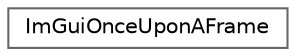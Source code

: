 digraph "Gráfico de jerarquía de clases"
{
 // LATEX_PDF_SIZE
  bgcolor="transparent";
  edge [fontname=Helvetica,fontsize=10,labelfontname=Helvetica,labelfontsize=10];
  node [fontname=Helvetica,fontsize=10,shape=box,height=0.2,width=0.4];
  rankdir="LR";
  Node0 [id="Node000000",label="ImGuiOnceUponAFrame",height=0.2,width=0.4,color="grey40", fillcolor="white", style="filled",URL="$struct_im_gui_once_upon_a_frame.html",tooltip=" "];
}
